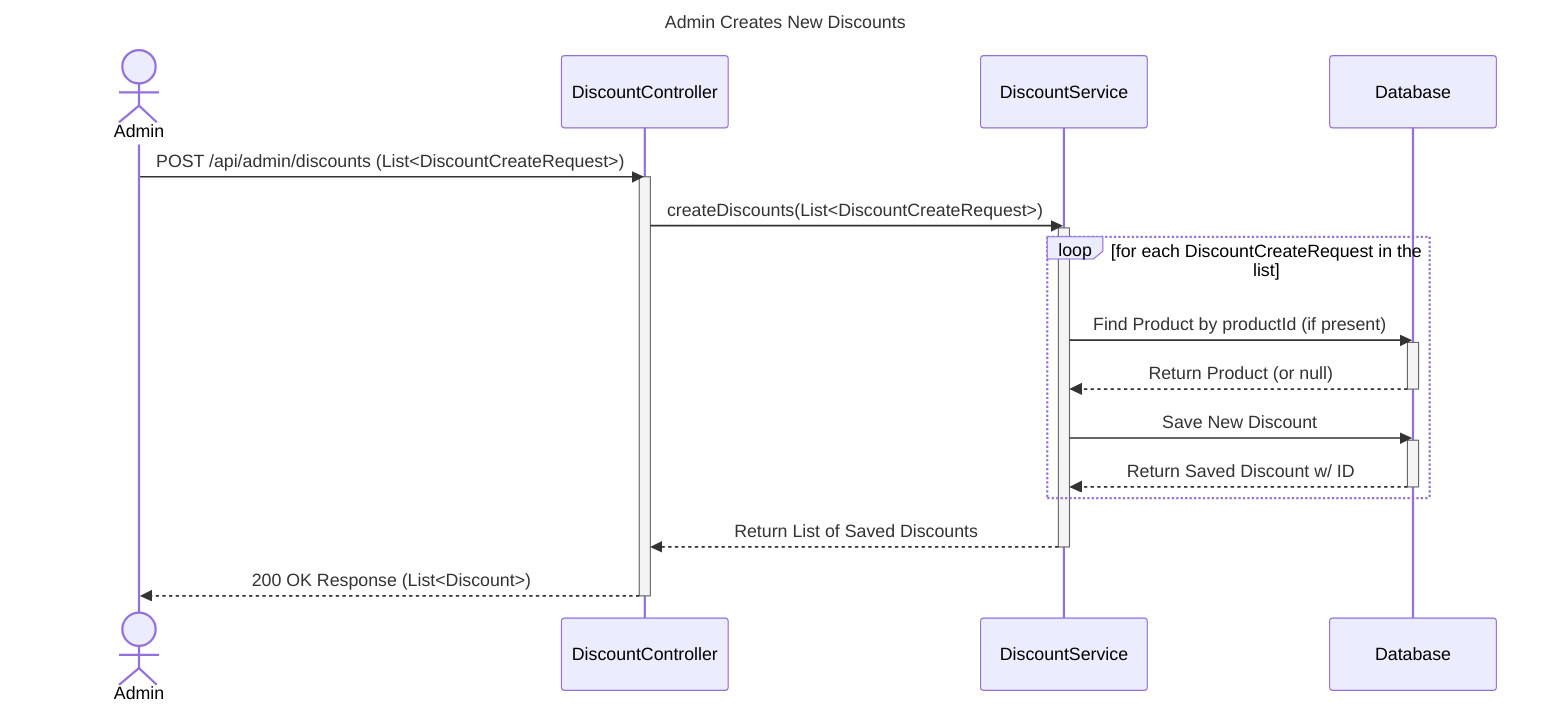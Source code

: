 sequenceDiagram
    title Admin Creates New Discounts

    actor Admin
    participant DiscountController
    participant DiscountService
    participant Database

    Admin->>DiscountController: POST /api/admin/discounts (List<DiscountCreateRequest>)
    activate DiscountController

    DiscountController->>DiscountService: createDiscounts(List<DiscountCreateRequest>)
    activate DiscountService

    loop for each DiscountCreateRequest in the list
        DiscountService->>Database: Find Product by productId (if present)
        activate Database
        Database-->>DiscountService: Return Product (or null)
        deactivate Database

        DiscountService->>Database: Save New Discount
        activate Database
        Database-->>DiscountService: Return Saved Discount w/ ID
        deactivate Database
    end

    DiscountService-->>DiscountController: Return List of Saved Discounts
    deactivate DiscountService

    DiscountController-->>Admin: 200 OK Response (List<Discount>)
    deactivate DiscountController